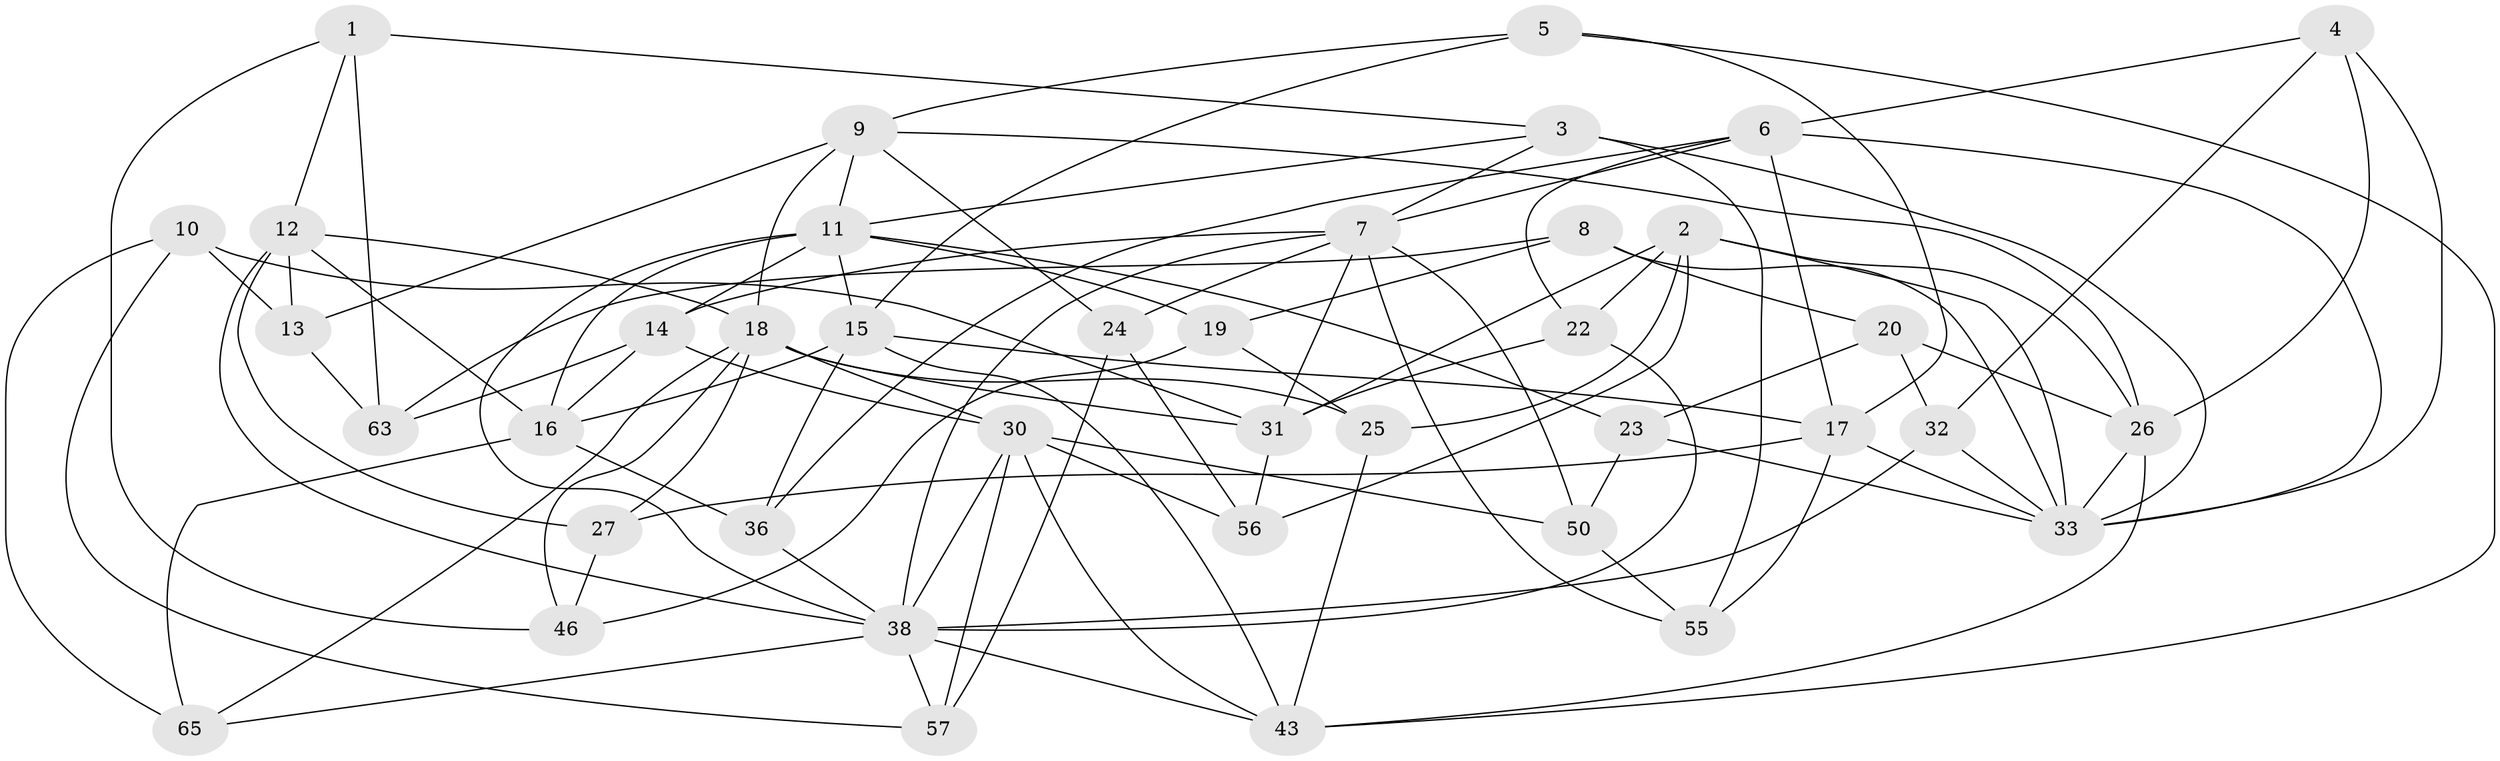 // original degree distribution, {4: 1.0}
// Generated by graph-tools (version 1.1) at 2025/20/03/04/25 18:20:45]
// undirected, 40 vertices, 104 edges
graph export_dot {
graph [start="1"]
  node [color=gray90,style=filled];
  1;
  2 [super="+29"];
  3 [super="+52"];
  4;
  5;
  6 [super="+42"];
  7 [super="+39"];
  8;
  9 [super="+51"];
  10;
  11 [super="+53"];
  12 [super="+47"];
  13;
  14 [super="+28"];
  15 [super="+21"];
  16 [super="+40"];
  17 [super="+64"];
  18 [super="+67+61"];
  19;
  20;
  22;
  23;
  24;
  25;
  26 [super="+34"];
  27;
  30 [super="+37+68"];
  31 [super="+49"];
  32;
  33 [super="+45+58"];
  36;
  38 [super="+41"];
  43 [super="+66"];
  46;
  50;
  55;
  56;
  57;
  63;
  65;
  1 -- 12;
  1 -- 46;
  1 -- 63;
  1 -- 3;
  2 -- 22;
  2 -- 56;
  2 -- 25;
  2 -- 31;
  2 -- 26;
  2 -- 33;
  3 -- 55;
  3 -- 7;
  3 -- 33 [weight=2];
  3 -- 11;
  4 -- 26;
  4 -- 32;
  4 -- 6;
  4 -- 33;
  5 -- 43;
  5 -- 9;
  5 -- 15;
  5 -- 17;
  6 -- 22;
  6 -- 36;
  6 -- 7;
  6 -- 17;
  6 -- 33;
  7 -- 50;
  7 -- 55;
  7 -- 38;
  7 -- 24;
  7 -- 14;
  7 -- 31;
  8 -- 63;
  8 -- 19;
  8 -- 20;
  8 -- 33;
  9 -- 13;
  9 -- 24;
  9 -- 11;
  9 -- 18;
  9 -- 26;
  10 -- 57;
  10 -- 65;
  10 -- 31;
  10 -- 13;
  11 -- 19;
  11 -- 23;
  11 -- 16;
  11 -- 38;
  11 -- 14;
  11 -- 15;
  12 -- 38;
  12 -- 27;
  12 -- 13;
  12 -- 18;
  12 -- 16;
  13 -- 63;
  14 -- 63;
  14 -- 30 [weight=2];
  14 -- 16;
  15 -- 16;
  15 -- 36;
  15 -- 17;
  15 -- 43;
  16 -- 36;
  16 -- 65;
  17 -- 55;
  17 -- 33;
  17 -- 27;
  18 -- 65;
  18 -- 30;
  18 -- 46;
  18 -- 25;
  18 -- 27;
  18 -- 31;
  19 -- 25;
  19 -- 46;
  20 -- 32;
  20 -- 23;
  20 -- 26;
  22 -- 38;
  22 -- 31;
  23 -- 50;
  23 -- 33;
  24 -- 57;
  24 -- 56;
  25 -- 43;
  26 -- 43;
  26 -- 33;
  27 -- 46;
  30 -- 57;
  30 -- 56;
  30 -- 50;
  30 -- 38;
  30 -- 43;
  31 -- 56;
  32 -- 33;
  32 -- 38;
  36 -- 38;
  38 -- 65;
  38 -- 57;
  38 -- 43;
  50 -- 55;
}
